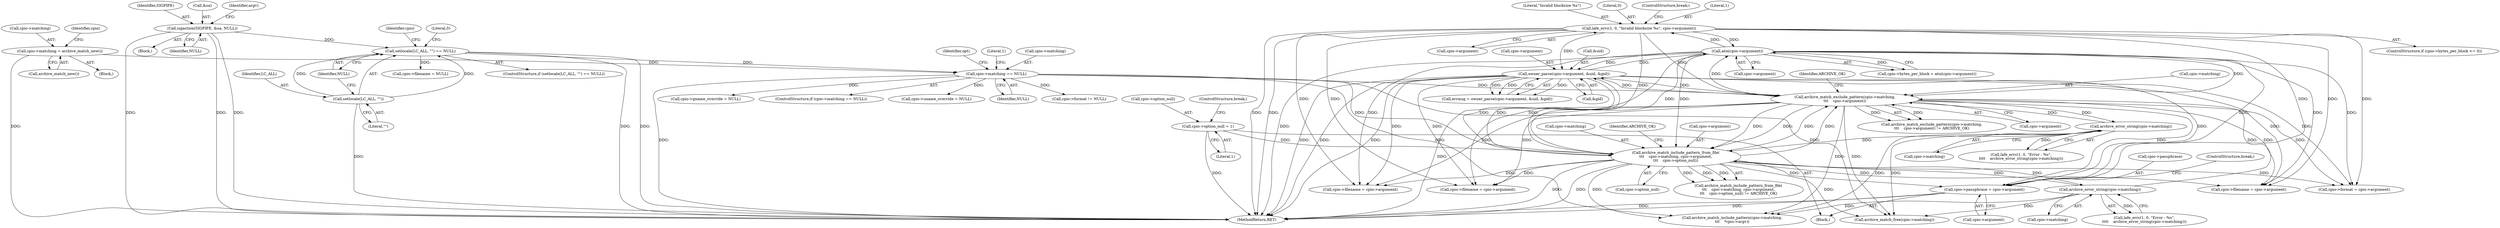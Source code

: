 digraph "0_libarchive_59357157706d47c365b2227739e17daba3607526@pointer" {
"1000645" [label="(Call,cpio->passphrase = cpio->argument)"];
"1000392" [label="(Call,lafe_errc(1, 0, \"Invalid blocksize %s\", cpio->argument))"];
"1000382" [label="(Call,atoi(cpio->argument))"];
"1000670" [label="(Call,owner_parse(cpio->argument, &uid, &gid))"];
"1000449" [label="(Call,archive_match_exclude_pattern(cpio->matching,\n\t\t\t    cpio->argument))"];
"1000321" [label="(Call,cpio->matching == NULL)"];
"1000315" [label="(Call,cpio->matching = archive_match_new())"];
"1000211" [label="(Call,setlocale(LC_ALL, \"\") == NULL)"];
"1000212" [label="(Call,setlocale(LC_ALL, \"\"))"];
"1000201" [label="(Call,sigaction(SIGPIPE, &sa, NULL))"];
"1000461" [label="(Call,archive_error_string(cpio->matching))"];
"1000417" [label="(Call,archive_match_include_pattern_from_file(\n\t\t\t    cpio->matching, cpio->argument,\n\t\t\t    cpio->option_null))"];
"1000432" [label="(Call,archive_error_string(cpio->matching))"];
"1000343" [label="(Call,cpio->option_null = 1)"];
"1000394" [label="(Literal,0)"];
"1000474" [label="(Call,cpio->format = cpio->argument)"];
"1000325" [label="(Identifier,NULL)"];
"1000392" [label="(Call,lafe_errc(1, 0, \"Invalid blocksize %s\", cpio->argument))"];
"1000221" [label="(Identifier,cpio)"];
"1000382" [label="(Call,atoi(cpio->argument))"];
"1000456" [label="(Identifier,ARCHIVE_OK)"];
"1000424" [label="(Call,cpio->option_null)"];
"1000418" [label="(Call,cpio->matching)"];
"1000645" [label="(Call,cpio->passphrase = cpio->argument)"];
"1000212" [label="(Call,setlocale(LC_ALL, \"\"))"];
"1000416" [label="(Call,archive_match_include_pattern_from_file(\n\t\t\t    cpio->matching, cpio->argument,\n\t\t\t    cpio->option_null) != ARCHIVE_OK)"];
"1000649" [label="(Call,cpio->argument)"];
"1000322" [label="(Call,cpio->matching)"];
"1000347" [label="(Literal,1)"];
"1000333" [label="(Identifier,opt)"];
"1000904" [label="(Call,archive_match_include_pattern(cpio->matching,\n\t\t\t    *cpio->argv))"];
"1000211" [label="(Call,setlocale(LC_ALL, \"\") == NULL)"];
"1000668" [label="(Call,errmsg = owner_parse(cpio->argument, &uid, &gid))"];
"1000205" [label="(Identifier,NULL)"];
"1000995" [label="(MethodReturn,RET)"];
"1000591" [label="(Call,cpio->filename = cpio->argument)"];
"1000319" [label="(Call,archive_match_new())"];
"1000417" [label="(Call,archive_match_include_pattern_from_file(\n\t\t\t    cpio->matching, cpio->argument,\n\t\t\t    cpio->option_null))"];
"1000449" [label="(Call,archive_match_exclude_pattern(cpio->matching,\n\t\t\t    cpio->argument))"];
"1000427" [label="(Identifier,ARCHIVE_OK)"];
"1000184" [label="(Block,)"];
"1000448" [label="(Call,archive_match_exclude_pattern(cpio->matching,\n\t\t\t    cpio->argument) != ARCHIVE_OK)"];
"1000433" [label="(Call,cpio->matching)"];
"1000383" [label="(Call,cpio->argument)"];
"1000327" [label="(Literal,1)"];
"1000670" [label="(Call,owner_parse(cpio->argument, &uid, &gid))"];
"1000214" [label="(Literal,\"\")"];
"1000348" [label="(ControlStructure,break;)"];
"1000155" [label="(Block,)"];
"1000386" [label="(ControlStructure,if (cpio->bytes_per_block <= 0))"];
"1000310" [label="(Call,cpio->filename = NULL)"];
"1000438" [label="(Call,cpio->filename = cpio->argument)"];
"1000378" [label="(Call,cpio->bytes_per_block = atoi(cpio->argument))"];
"1000316" [label="(Call,cpio->matching)"];
"1000213" [label="(Identifier,LC_ALL)"];
"1000428" [label="(Call,lafe_errc(1, 0, \"Error : %s\",\n\t\t\t\t    archive_error_string(cpio->matching)))"];
"1000421" [label="(Call,cpio->argument)"];
"1000208" [label="(Identifier,argv)"];
"1000202" [label="(Identifier,SIGPIPE)"];
"1000832" [label="(Call,cpio->format != NULL)"];
"1000432" [label="(Call,archive_error_string(cpio->matching))"];
"1000201" [label="(Call,sigaction(SIGPIPE, &sa, NULL))"];
"1000674" [label="(Call,&uid)"];
"1000646" [label="(Call,cpio->passphrase)"];
"1000453" [label="(Call,cpio->argument)"];
"1000652" [label="(ControlStructure,break;)"];
"1000399" [label="(ControlStructure,break;)"];
"1000486" [label="(Call,cpio->filename = cpio->argument)"];
"1000396" [label="(Call,cpio->argument)"];
"1000971" [label="(Call,archive_match_free(cpio->matching))"];
"1000676" [label="(Call,&gid)"];
"1000393" [label="(Literal,1)"];
"1000462" [label="(Call,cpio->matching)"];
"1000450" [label="(Call,cpio->matching)"];
"1000714" [label="(Call,cpio->gname_override = NULL)"];
"1000217" [label="(Literal,0)"];
"1000323" [label="(Identifier,cpio)"];
"1000343" [label="(Call,cpio->option_null = 1)"];
"1000320" [label="(ControlStructure,if (cpio->matching == NULL))"];
"1000671" [label="(Call,cpio->argument)"];
"1000321" [label="(Call,cpio->matching == NULL)"];
"1000344" [label="(Call,cpio->option_null)"];
"1000457" [label="(Call,lafe_errc(1, 0, \"Error : %s\",\n\t\t\t\t    archive_error_string(cpio->matching)))"];
"1000698" [label="(Call,cpio->uname_override = NULL)"];
"1000461" [label="(Call,archive_error_string(cpio->matching))"];
"1000341" [label="(Block,)"];
"1000203" [label="(Call,&sa)"];
"1000215" [label="(Identifier,NULL)"];
"1000395" [label="(Literal,\"Invalid blocksize %s\")"];
"1000315" [label="(Call,cpio->matching = archive_match_new())"];
"1000210" [label="(ControlStructure,if (setlocale(LC_ALL, \"\") == NULL))"];
"1000645" -> "1000341"  [label="AST: "];
"1000645" -> "1000649"  [label="CFG: "];
"1000646" -> "1000645"  [label="AST: "];
"1000649" -> "1000645"  [label="AST: "];
"1000652" -> "1000645"  [label="CFG: "];
"1000645" -> "1000995"  [label="DDG: "];
"1000645" -> "1000995"  [label="DDG: "];
"1000392" -> "1000645"  [label="DDG: "];
"1000382" -> "1000645"  [label="DDG: "];
"1000670" -> "1000645"  [label="DDG: "];
"1000449" -> "1000645"  [label="DDG: "];
"1000417" -> "1000645"  [label="DDG: "];
"1000392" -> "1000386"  [label="AST: "];
"1000392" -> "1000396"  [label="CFG: "];
"1000393" -> "1000392"  [label="AST: "];
"1000394" -> "1000392"  [label="AST: "];
"1000395" -> "1000392"  [label="AST: "];
"1000396" -> "1000392"  [label="AST: "];
"1000399" -> "1000392"  [label="CFG: "];
"1000392" -> "1000995"  [label="DDG: "];
"1000392" -> "1000995"  [label="DDG: "];
"1000392" -> "1000382"  [label="DDG: "];
"1000382" -> "1000392"  [label="DDG: "];
"1000392" -> "1000417"  [label="DDG: "];
"1000392" -> "1000438"  [label="DDG: "];
"1000392" -> "1000449"  [label="DDG: "];
"1000392" -> "1000474"  [label="DDG: "];
"1000392" -> "1000486"  [label="DDG: "];
"1000392" -> "1000591"  [label="DDG: "];
"1000392" -> "1000670"  [label="DDG: "];
"1000382" -> "1000378"  [label="AST: "];
"1000382" -> "1000383"  [label="CFG: "];
"1000383" -> "1000382"  [label="AST: "];
"1000378" -> "1000382"  [label="CFG: "];
"1000382" -> "1000995"  [label="DDG: "];
"1000382" -> "1000378"  [label="DDG: "];
"1000670" -> "1000382"  [label="DDG: "];
"1000449" -> "1000382"  [label="DDG: "];
"1000417" -> "1000382"  [label="DDG: "];
"1000382" -> "1000417"  [label="DDG: "];
"1000382" -> "1000438"  [label="DDG: "];
"1000382" -> "1000449"  [label="DDG: "];
"1000382" -> "1000474"  [label="DDG: "];
"1000382" -> "1000486"  [label="DDG: "];
"1000382" -> "1000591"  [label="DDG: "];
"1000382" -> "1000670"  [label="DDG: "];
"1000670" -> "1000668"  [label="AST: "];
"1000670" -> "1000676"  [label="CFG: "];
"1000671" -> "1000670"  [label="AST: "];
"1000674" -> "1000670"  [label="AST: "];
"1000676" -> "1000670"  [label="AST: "];
"1000668" -> "1000670"  [label="CFG: "];
"1000670" -> "1000995"  [label="DDG: "];
"1000670" -> "1000995"  [label="DDG: "];
"1000670" -> "1000995"  [label="DDG: "];
"1000670" -> "1000417"  [label="DDG: "];
"1000670" -> "1000438"  [label="DDG: "];
"1000670" -> "1000449"  [label="DDG: "];
"1000670" -> "1000474"  [label="DDG: "];
"1000670" -> "1000486"  [label="DDG: "];
"1000670" -> "1000591"  [label="DDG: "];
"1000670" -> "1000668"  [label="DDG: "];
"1000670" -> "1000668"  [label="DDG: "];
"1000670" -> "1000668"  [label="DDG: "];
"1000449" -> "1000670"  [label="DDG: "];
"1000417" -> "1000670"  [label="DDG: "];
"1000449" -> "1000448"  [label="AST: "];
"1000449" -> "1000453"  [label="CFG: "];
"1000450" -> "1000449"  [label="AST: "];
"1000453" -> "1000449"  [label="AST: "];
"1000456" -> "1000449"  [label="CFG: "];
"1000449" -> "1000995"  [label="DDG: "];
"1000449" -> "1000417"  [label="DDG: "];
"1000449" -> "1000417"  [label="DDG: "];
"1000449" -> "1000438"  [label="DDG: "];
"1000449" -> "1000448"  [label="DDG: "];
"1000449" -> "1000448"  [label="DDG: "];
"1000321" -> "1000449"  [label="DDG: "];
"1000461" -> "1000449"  [label="DDG: "];
"1000417" -> "1000449"  [label="DDG: "];
"1000417" -> "1000449"  [label="DDG: "];
"1000432" -> "1000449"  [label="DDG: "];
"1000449" -> "1000461"  [label="DDG: "];
"1000449" -> "1000474"  [label="DDG: "];
"1000449" -> "1000486"  [label="DDG: "];
"1000449" -> "1000591"  [label="DDG: "];
"1000449" -> "1000904"  [label="DDG: "];
"1000449" -> "1000971"  [label="DDG: "];
"1000321" -> "1000320"  [label="AST: "];
"1000321" -> "1000325"  [label="CFG: "];
"1000322" -> "1000321"  [label="AST: "];
"1000325" -> "1000321"  [label="AST: "];
"1000327" -> "1000321"  [label="CFG: "];
"1000333" -> "1000321"  [label="CFG: "];
"1000321" -> "1000995"  [label="DDG: "];
"1000315" -> "1000321"  [label="DDG: "];
"1000211" -> "1000321"  [label="DDG: "];
"1000321" -> "1000417"  [label="DDG: "];
"1000321" -> "1000698"  [label="DDG: "];
"1000321" -> "1000714"  [label="DDG: "];
"1000321" -> "1000832"  [label="DDG: "];
"1000321" -> "1000904"  [label="DDG: "];
"1000321" -> "1000971"  [label="DDG: "];
"1000315" -> "1000155"  [label="AST: "];
"1000315" -> "1000319"  [label="CFG: "];
"1000316" -> "1000315"  [label="AST: "];
"1000319" -> "1000315"  [label="AST: "];
"1000323" -> "1000315"  [label="CFG: "];
"1000315" -> "1000995"  [label="DDG: "];
"1000211" -> "1000210"  [label="AST: "];
"1000211" -> "1000215"  [label="CFG: "];
"1000212" -> "1000211"  [label="AST: "];
"1000215" -> "1000211"  [label="AST: "];
"1000217" -> "1000211"  [label="CFG: "];
"1000221" -> "1000211"  [label="CFG: "];
"1000211" -> "1000995"  [label="DDG: "];
"1000211" -> "1000995"  [label="DDG: "];
"1000212" -> "1000211"  [label="DDG: "];
"1000212" -> "1000211"  [label="DDG: "];
"1000201" -> "1000211"  [label="DDG: "];
"1000211" -> "1000310"  [label="DDG: "];
"1000212" -> "1000214"  [label="CFG: "];
"1000213" -> "1000212"  [label="AST: "];
"1000214" -> "1000212"  [label="AST: "];
"1000215" -> "1000212"  [label="CFG: "];
"1000212" -> "1000995"  [label="DDG: "];
"1000201" -> "1000184"  [label="AST: "];
"1000201" -> "1000205"  [label="CFG: "];
"1000202" -> "1000201"  [label="AST: "];
"1000203" -> "1000201"  [label="AST: "];
"1000205" -> "1000201"  [label="AST: "];
"1000208" -> "1000201"  [label="CFG: "];
"1000201" -> "1000995"  [label="DDG: "];
"1000201" -> "1000995"  [label="DDG: "];
"1000201" -> "1000995"  [label="DDG: "];
"1000461" -> "1000457"  [label="AST: "];
"1000461" -> "1000462"  [label="CFG: "];
"1000462" -> "1000461"  [label="AST: "];
"1000457" -> "1000461"  [label="CFG: "];
"1000461" -> "1000417"  [label="DDG: "];
"1000461" -> "1000457"  [label="DDG: "];
"1000461" -> "1000904"  [label="DDG: "];
"1000461" -> "1000971"  [label="DDG: "];
"1000417" -> "1000416"  [label="AST: "];
"1000417" -> "1000424"  [label="CFG: "];
"1000418" -> "1000417"  [label="AST: "];
"1000421" -> "1000417"  [label="AST: "];
"1000424" -> "1000417"  [label="AST: "];
"1000427" -> "1000417"  [label="CFG: "];
"1000417" -> "1000995"  [label="DDG: "];
"1000417" -> "1000995"  [label="DDG: "];
"1000417" -> "1000416"  [label="DDG: "];
"1000417" -> "1000416"  [label="DDG: "];
"1000417" -> "1000416"  [label="DDG: "];
"1000432" -> "1000417"  [label="DDG: "];
"1000343" -> "1000417"  [label="DDG: "];
"1000417" -> "1000432"  [label="DDG: "];
"1000417" -> "1000438"  [label="DDG: "];
"1000417" -> "1000474"  [label="DDG: "];
"1000417" -> "1000486"  [label="DDG: "];
"1000417" -> "1000591"  [label="DDG: "];
"1000417" -> "1000904"  [label="DDG: "];
"1000417" -> "1000971"  [label="DDG: "];
"1000432" -> "1000428"  [label="AST: "];
"1000432" -> "1000433"  [label="CFG: "];
"1000433" -> "1000432"  [label="AST: "];
"1000428" -> "1000432"  [label="CFG: "];
"1000432" -> "1000428"  [label="DDG: "];
"1000432" -> "1000904"  [label="DDG: "];
"1000432" -> "1000971"  [label="DDG: "];
"1000343" -> "1000341"  [label="AST: "];
"1000343" -> "1000347"  [label="CFG: "];
"1000344" -> "1000343"  [label="AST: "];
"1000347" -> "1000343"  [label="AST: "];
"1000348" -> "1000343"  [label="CFG: "];
"1000343" -> "1000995"  [label="DDG: "];
}
